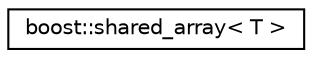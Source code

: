 digraph G
{
  edge [fontname="Helvetica",fontsize="10",labelfontname="Helvetica",labelfontsize="10"];
  node [fontname="Helvetica",fontsize="10",shape=record];
  rankdir="LR";
  Node1 [label="boost::shared_array\< T \>",height=0.2,width=0.4,color="black", fillcolor="white", style="filled",URL="$classboost_1_1shared__array.html"];
}

